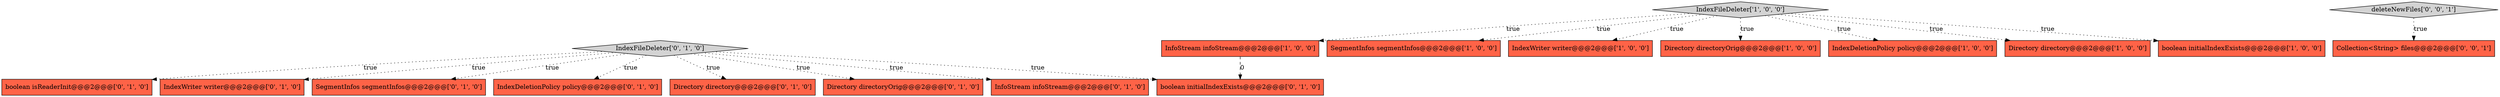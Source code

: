 digraph {
10 [style = filled, label = "IndexDeletionPolicy policy@@@2@@@['0', '1', '0']", fillcolor = tomato, shape = box image = "AAA0AAABBB2BBB"];
11 [style = filled, label = "Directory directoryOrig@@@2@@@['0', '1', '0']", fillcolor = tomato, shape = box image = "AAA0AAABBB2BBB"];
5 [style = filled, label = "SegmentInfos segmentInfos@@@2@@@['1', '0', '0']", fillcolor = tomato, shape = box image = "AAA0AAABBB1BBB"];
3 [style = filled, label = "IndexWriter writer@@@2@@@['1', '0', '0']", fillcolor = tomato, shape = box image = "AAA0AAABBB1BBB"];
12 [style = filled, label = "InfoStream infoStream@@@2@@@['0', '1', '0']", fillcolor = tomato, shape = box image = "AAA0AAABBB2BBB"];
7 [style = filled, label = "InfoStream infoStream@@@2@@@['1', '0', '0']", fillcolor = tomato, shape = box image = "AAA1AAABBB1BBB"];
13 [style = filled, label = "boolean isReaderInit@@@2@@@['0', '1', '0']", fillcolor = tomato, shape = box image = "AAA0AAABBB2BBB"];
8 [style = filled, label = "IndexWriter writer@@@2@@@['0', '1', '0']", fillcolor = tomato, shape = box image = "AAA0AAABBB2BBB"];
2 [style = filled, label = "Directory directoryOrig@@@2@@@['1', '0', '0']", fillcolor = tomato, shape = box image = "AAA0AAABBB1BBB"];
6 [style = filled, label = "IndexFileDeleter['1', '0', '0']", fillcolor = lightgray, shape = diamond image = "AAA0AAABBB1BBB"];
9 [style = filled, label = "IndexFileDeleter['0', '1', '0']", fillcolor = lightgray, shape = diamond image = "AAA0AAABBB2BBB"];
15 [style = filled, label = "SegmentInfos segmentInfos@@@2@@@['0', '1', '0']", fillcolor = tomato, shape = box image = "AAA0AAABBB2BBB"];
16 [style = filled, label = "boolean initialIndexExists@@@2@@@['0', '1', '0']", fillcolor = tomato, shape = box image = "AAA1AAABBB2BBB"];
18 [style = filled, label = "Collection<String> files@@@2@@@['0', '0', '1']", fillcolor = tomato, shape = box image = "AAA0AAABBB3BBB"];
17 [style = filled, label = "deleteNewFiles['0', '0', '1']", fillcolor = lightgray, shape = diamond image = "AAA0AAABBB3BBB"];
14 [style = filled, label = "Directory directory@@@2@@@['0', '1', '0']", fillcolor = tomato, shape = box image = "AAA0AAABBB2BBB"];
0 [style = filled, label = "IndexDeletionPolicy policy@@@2@@@['1', '0', '0']", fillcolor = tomato, shape = box image = "AAA0AAABBB1BBB"];
4 [style = filled, label = "Directory directory@@@2@@@['1', '0', '0']", fillcolor = tomato, shape = box image = "AAA0AAABBB1BBB"];
1 [style = filled, label = "boolean initialIndexExists@@@2@@@['1', '0', '0']", fillcolor = tomato, shape = box image = "AAA0AAABBB1BBB"];
9->15 [style = dotted, label="true"];
9->12 [style = dotted, label="true"];
6->2 [style = dotted, label="true"];
6->0 [style = dotted, label="true"];
6->1 [style = dotted, label="true"];
9->16 [style = dotted, label="true"];
6->4 [style = dotted, label="true"];
6->3 [style = dotted, label="true"];
17->18 [style = dotted, label="true"];
9->10 [style = dotted, label="true"];
7->16 [style = dashed, label="0"];
9->14 [style = dotted, label="true"];
9->13 [style = dotted, label="true"];
9->11 [style = dotted, label="true"];
6->5 [style = dotted, label="true"];
9->8 [style = dotted, label="true"];
6->7 [style = dotted, label="true"];
}
